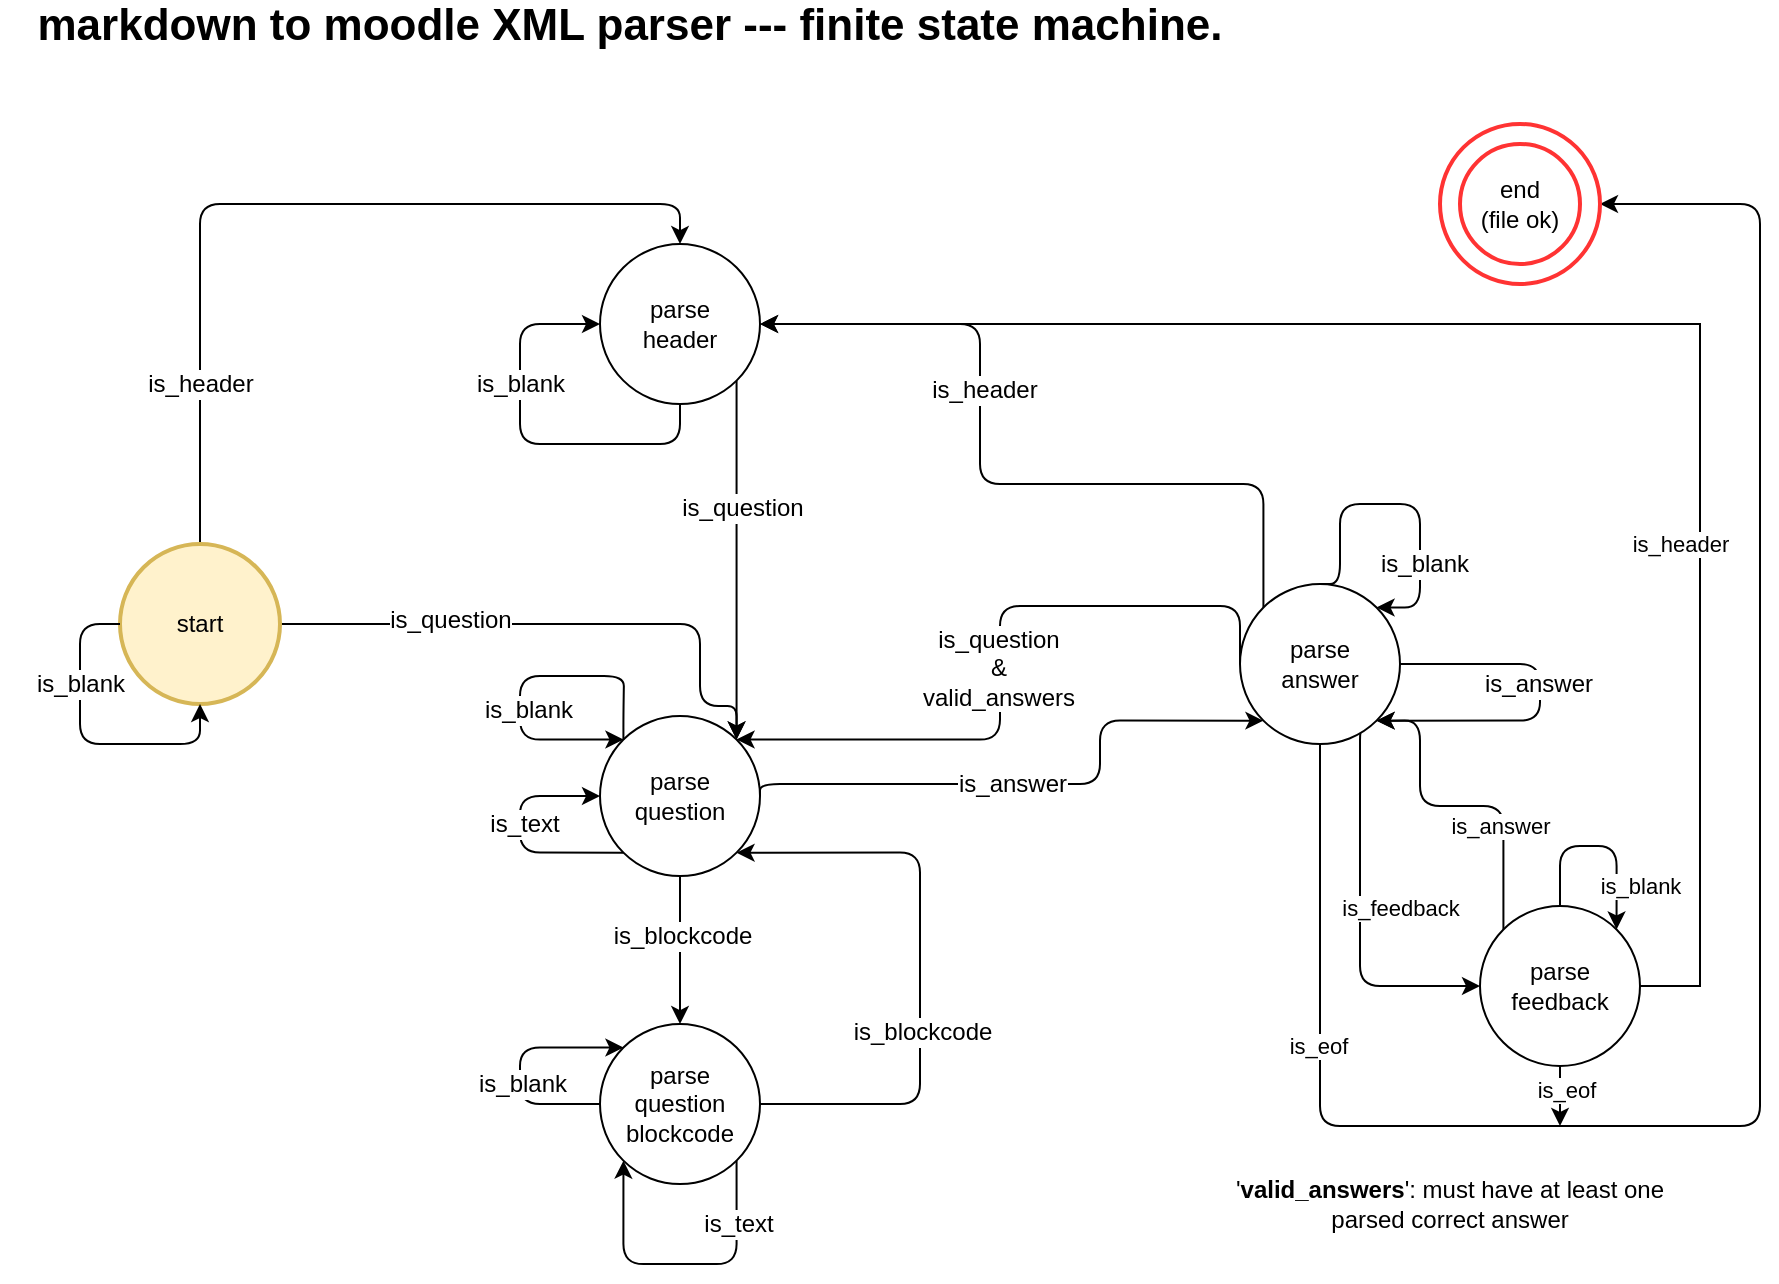 <mxfile version="24.6.4" type="device">
  <diagram id="XR1lH8nCyg4x2YKrJ-hA" name="Page-1">
    <mxGraphModel dx="1114" dy="1027" grid="1" gridSize="10" guides="1" tooltips="1" connect="1" arrows="1" fold="1" page="1" pageScale="1" pageWidth="1169" pageHeight="827" math="0" shadow="0">
      <root>
        <mxCell id="0" />
        <mxCell id="1" parent="0" />
        <mxCell id="vGG7Id63MNNrB19J326s-6" style="edgeStyle=orthogonalEdgeStyle;orthogonalLoop=1;jettySize=auto;html=1;exitX=0.5;exitY=0;exitDx=0;exitDy=0;entryX=0.5;entryY=0;entryDx=0;entryDy=0;rounded=1;" parent="1" source="vGG7Id63MNNrB19J326s-1" target="vGG7Id63MNNrB19J326s-5" edge="1">
          <mxGeometry relative="1" as="geometry" />
        </mxCell>
        <mxCell id="vGG7Id63MNNrB19J326s-7" value="is_header&lt;br&gt;" style="text;html=1;align=center;verticalAlign=middle;resizable=0;points=[];labelBackgroundColor=#ffffff;" parent="vGG7Id63MNNrB19J326s-6" vertex="1" connectable="0">
          <mxGeometry x="0.12" y="-3" relative="1" as="geometry">
            <mxPoint x="-71" y="87" as="offset" />
          </mxGeometry>
        </mxCell>
        <mxCell id="vGG7Id63MNNrB19J326s-49" style="edgeStyle=orthogonalEdgeStyle;rounded=1;orthogonalLoop=1;jettySize=auto;html=1;exitX=1;exitY=0.5;exitDx=0;exitDy=0;entryX=1;entryY=0;entryDx=0;entryDy=0;" parent="1" source="vGG7Id63MNNrB19J326s-1" target="vGG7Id63MNNrB19J326s-9" edge="1">
          <mxGeometry relative="1" as="geometry">
            <Array as="points">
              <mxPoint x="430" y="379" />
              <mxPoint x="430" y="420" />
              <mxPoint x="448" y="420" />
            </Array>
          </mxGeometry>
        </mxCell>
        <mxCell id="vGG7Id63MNNrB19J326s-50" value="is_question" style="text;html=1;align=center;verticalAlign=middle;resizable=0;points=[];labelBackgroundColor=#ffffff;" parent="vGG7Id63MNNrB19J326s-49" vertex="1" connectable="0">
          <mxGeometry x="-0.408" y="2" relative="1" as="geometry">
            <mxPoint as="offset" />
          </mxGeometry>
        </mxCell>
        <mxCell id="vGG7Id63MNNrB19J326s-1" value="start" style="ellipse;whiteSpace=wrap;html=1;aspect=fixed;strokeWidth=2;fillColor=#fff2cc;strokeColor=#d6b656;" parent="1" vertex="1">
          <mxGeometry x="140" y="339.04" width="80" height="80" as="geometry" />
        </mxCell>
        <mxCell id="vGG7Id63MNNrB19J326s-4" style="edgeStyle=orthogonalEdgeStyle;rounded=1;orthogonalLoop=1;jettySize=auto;html=1;exitX=0;exitY=0.5;exitDx=0;exitDy=0;" parent="1" source="vGG7Id63MNNrB19J326s-1" target="vGG7Id63MNNrB19J326s-1" edge="1">
          <mxGeometry relative="1" as="geometry" />
        </mxCell>
        <mxCell id="vGG7Id63MNNrB19J326s-8" value="is_blank" style="text;html=1;align=center;verticalAlign=middle;resizable=0;points=[];labelBackgroundColor=#ffffff;" parent="vGG7Id63MNNrB19J326s-4" vertex="1" connectable="0">
          <mxGeometry x="0.1" y="5" relative="1" as="geometry">
            <mxPoint x="-8" y="-25" as="offset" />
          </mxGeometry>
        </mxCell>
        <mxCell id="vGG7Id63MNNrB19J326s-10" style="edgeStyle=orthogonalEdgeStyle;rounded=1;orthogonalLoop=1;jettySize=auto;html=1;exitX=0.5;exitY=1;exitDx=0;exitDy=0;entryX=0;entryY=0.5;entryDx=0;entryDy=0;" parent="1" source="vGG7Id63MNNrB19J326s-5" target="vGG7Id63MNNrB19J326s-5" edge="1">
          <mxGeometry relative="1" as="geometry">
            <mxPoint x="370" y="229.04" as="targetPoint" />
            <Array as="points">
              <mxPoint x="420" y="289.04" />
              <mxPoint x="340" y="289.04" />
              <mxPoint x="340" y="229.04" />
            </Array>
          </mxGeometry>
        </mxCell>
        <mxCell id="vGG7Id63MNNrB19J326s-11" value="is_blank" style="text;html=1;align=center;verticalAlign=middle;resizable=0;points=[];labelBackgroundColor=#ffffff;" parent="vGG7Id63MNNrB19J326s-10" vertex="1" connectable="0">
          <mxGeometry x="-0.04" y="-1" relative="1" as="geometry">
            <mxPoint x="-4" y="-29" as="offset" />
          </mxGeometry>
        </mxCell>
        <mxCell id="vGG7Id63MNNrB19J326s-12" style="edgeStyle=orthogonalEdgeStyle;rounded=1;orthogonalLoop=1;jettySize=auto;html=1;exitX=1;exitY=1;exitDx=0;exitDy=0;entryX=1;entryY=0;entryDx=0;entryDy=0;" parent="1" source="vGG7Id63MNNrB19J326s-5" target="vGG7Id63MNNrB19J326s-9" edge="1">
          <mxGeometry relative="1" as="geometry" />
        </mxCell>
        <mxCell id="vGG7Id63MNNrB19J326s-13" value="is_question" style="text;html=1;align=center;verticalAlign=middle;resizable=0;points=[];labelBackgroundColor=#ffffff;" parent="vGG7Id63MNNrB19J326s-12" vertex="1" connectable="0">
          <mxGeometry x="0.15" y="2" relative="1" as="geometry">
            <mxPoint y="-40" as="offset" />
          </mxGeometry>
        </mxCell>
        <mxCell id="vGG7Id63MNNrB19J326s-5" value="parse&lt;br&gt;header" style="ellipse;whiteSpace=wrap;html=1;aspect=fixed;" parent="1" vertex="1">
          <mxGeometry x="380" y="189.04" width="80" height="80" as="geometry" />
        </mxCell>
        <mxCell id="vGG7Id63MNNrB19J326s-20" style="edgeStyle=orthogonalEdgeStyle;rounded=1;orthogonalLoop=1;jettySize=auto;html=1;exitX=0.5;exitY=1;exitDx=0;exitDy=0;entryX=0.5;entryY=0;entryDx=0;entryDy=0;" parent="1" source="vGG7Id63MNNrB19J326s-9" target="vGG7Id63MNNrB19J326s-19" edge="1">
          <mxGeometry relative="1" as="geometry" />
        </mxCell>
        <mxCell id="vGG7Id63MNNrB19J326s-21" value="is_blockcode" style="text;html=1;align=center;verticalAlign=middle;resizable=0;points=[];labelBackgroundColor=#ffffff;" parent="vGG7Id63MNNrB19J326s-20" vertex="1" connectable="0">
          <mxGeometry x="-0.207" y="1" relative="1" as="geometry">
            <mxPoint as="offset" />
          </mxGeometry>
        </mxCell>
        <mxCell id="vGG7Id63MNNrB19J326s-29" style="edgeStyle=orthogonalEdgeStyle;rounded=1;orthogonalLoop=1;jettySize=auto;html=1;exitX=1;exitY=0.5;exitDx=0;exitDy=0;entryX=0;entryY=1;entryDx=0;entryDy=0;" parent="1" source="vGG7Id63MNNrB19J326s-9" target="vGG7Id63MNNrB19J326s-28" edge="1">
          <mxGeometry relative="1" as="geometry">
            <Array as="points">
              <mxPoint x="460" y="459" />
              <mxPoint x="630" y="459" />
              <mxPoint x="630" y="427" />
            </Array>
          </mxGeometry>
        </mxCell>
        <mxCell id="vGG7Id63MNNrB19J326s-30" value="is_answer" style="text;html=1;align=center;verticalAlign=middle;resizable=0;points=[];labelBackgroundColor=#ffffff;" parent="vGG7Id63MNNrB19J326s-29" vertex="1" connectable="0">
          <mxGeometry x="-0.399" y="33" relative="1" as="geometry">
            <mxPoint x="44.33" y="33" as="offset" />
          </mxGeometry>
        </mxCell>
        <mxCell id="vGG7Id63MNNrB19J326s-9" value="parse&lt;br&gt;question" style="ellipse;whiteSpace=wrap;html=1;aspect=fixed;" parent="1" vertex="1">
          <mxGeometry x="380" y="425.04" width="80" height="80" as="geometry" />
        </mxCell>
        <mxCell id="vGG7Id63MNNrB19J326s-14" style="edgeStyle=orthogonalEdgeStyle;rounded=1;orthogonalLoop=1;jettySize=auto;html=1;exitX=0;exitY=0;exitDx=0;exitDy=0;entryX=0;entryY=0;entryDx=0;entryDy=0;" parent="1" source="vGG7Id63MNNrB19J326s-9" target="vGG7Id63MNNrB19J326s-9" edge="1">
          <mxGeometry relative="1" as="geometry">
            <Array as="points">
              <mxPoint x="392" y="425" />
              <mxPoint x="392" y="425" />
              <mxPoint x="392" y="405" />
              <mxPoint x="340" y="405" />
              <mxPoint x="340" y="437" />
            </Array>
          </mxGeometry>
        </mxCell>
        <mxCell id="vGG7Id63MNNrB19J326s-15" value="is_blank" style="text;html=1;align=center;verticalAlign=middle;resizable=0;points=[];labelBackgroundColor=#ffffff;" parent="vGG7Id63MNNrB19J326s-14" vertex="1" connectable="0">
          <mxGeometry x="0.42" y="-1" relative="1" as="geometry">
            <mxPoint y="-16" as="offset" />
          </mxGeometry>
        </mxCell>
        <mxCell id="vGG7Id63MNNrB19J326s-17" style="edgeStyle=orthogonalEdgeStyle;rounded=1;orthogonalLoop=1;jettySize=auto;html=1;exitX=0;exitY=1;exitDx=0;exitDy=0;entryX=0;entryY=0.5;entryDx=0;entryDy=0;" parent="1" source="vGG7Id63MNNrB19J326s-9" target="vGG7Id63MNNrB19J326s-9" edge="1">
          <mxGeometry relative="1" as="geometry">
            <Array as="points">
              <mxPoint x="340" y="493.04" />
              <mxPoint x="340" y="465.04" />
            </Array>
          </mxGeometry>
        </mxCell>
        <mxCell id="vGG7Id63MNNrB19J326s-18" value="is_text" style="text;html=1;align=center;verticalAlign=middle;resizable=0;points=[];labelBackgroundColor=#ffffff;" parent="vGG7Id63MNNrB19J326s-17" vertex="1" connectable="0">
          <mxGeometry x="-0.166" y="-5" relative="1" as="geometry">
            <mxPoint y="-9.3" as="offset" />
          </mxGeometry>
        </mxCell>
        <mxCell id="vGG7Id63MNNrB19J326s-22" style="edgeStyle=orthogonalEdgeStyle;rounded=1;orthogonalLoop=1;jettySize=auto;html=1;exitX=1;exitY=0.5;exitDx=0;exitDy=0;entryX=1;entryY=1;entryDx=0;entryDy=0;" parent="1" source="vGG7Id63MNNrB19J326s-19" target="vGG7Id63MNNrB19J326s-9" edge="1">
          <mxGeometry relative="1" as="geometry">
            <Array as="points">
              <mxPoint x="540" y="619.04" />
              <mxPoint x="540" y="493.04" />
            </Array>
          </mxGeometry>
        </mxCell>
        <mxCell id="vGG7Id63MNNrB19J326s-23" value="is_blockcode" style="text;html=1;align=center;verticalAlign=middle;resizable=0;points=[];labelBackgroundColor=#ffffff;" parent="vGG7Id63MNNrB19J326s-22" vertex="1" connectable="0">
          <mxGeometry x="-0.462" y="36" relative="1" as="geometry">
            <mxPoint x="37" y="-36" as="offset" />
          </mxGeometry>
        </mxCell>
        <mxCell id="vGG7Id63MNNrB19J326s-19" value="parse&lt;br&gt;question&lt;br&gt;blockcode" style="ellipse;whiteSpace=wrap;html=1;aspect=fixed;strokeWidth=1;" parent="1" vertex="1">
          <mxGeometry x="380" y="579.04" width="80" height="80" as="geometry" />
        </mxCell>
        <mxCell id="vGG7Id63MNNrB19J326s-24" style="edgeStyle=orthogonalEdgeStyle;rounded=1;orthogonalLoop=1;jettySize=auto;html=1;exitX=0;exitY=0.5;exitDx=0;exitDy=0;entryX=0;entryY=0;entryDx=0;entryDy=0;" parent="1" source="vGG7Id63MNNrB19J326s-19" target="vGG7Id63MNNrB19J326s-19" edge="1">
          <mxGeometry relative="1" as="geometry">
            <Array as="points">
              <mxPoint x="340" y="619.04" />
              <mxPoint x="340" y="591.04" />
            </Array>
          </mxGeometry>
        </mxCell>
        <mxCell id="vGG7Id63MNNrB19J326s-25" value="is_blank" style="text;html=1;align=center;verticalAlign=middle;resizable=0;points=[];labelBackgroundColor=#ffffff;" parent="vGG7Id63MNNrB19J326s-24" vertex="1" connectable="0">
          <mxGeometry x="-0.344" y="-7" relative="1" as="geometry">
            <mxPoint y="-3" as="offset" />
          </mxGeometry>
        </mxCell>
        <mxCell id="vGG7Id63MNNrB19J326s-26" style="edgeStyle=orthogonalEdgeStyle;rounded=1;orthogonalLoop=1;jettySize=auto;html=1;exitX=1;exitY=1;exitDx=0;exitDy=0;entryX=0;entryY=1;entryDx=0;entryDy=0;" parent="1" source="vGG7Id63MNNrB19J326s-19" target="vGG7Id63MNNrB19J326s-19" edge="1">
          <mxGeometry relative="1" as="geometry">
            <Array as="points">
              <mxPoint x="448" y="699.04" />
              <mxPoint x="392" y="699.04" />
            </Array>
          </mxGeometry>
        </mxCell>
        <mxCell id="vGG7Id63MNNrB19J326s-27" value="is_text" style="text;html=1;align=center;verticalAlign=middle;resizable=0;points=[];labelBackgroundColor=#ffffff;" parent="vGG7Id63MNNrB19J326s-26" vertex="1" connectable="0">
          <mxGeometry x="-0.548" relative="1" as="geometry">
            <mxPoint y="-4.15" as="offset" />
          </mxGeometry>
        </mxCell>
        <mxCell id="vGG7Id63MNNrB19J326s-35" style="edgeStyle=orthogonalEdgeStyle;rounded=1;orthogonalLoop=1;jettySize=auto;html=1;exitX=0;exitY=0.5;exitDx=0;exitDy=0;entryX=1;entryY=0;entryDx=0;entryDy=0;" parent="1" source="vGG7Id63MNNrB19J326s-28" target="vGG7Id63MNNrB19J326s-9" edge="1">
          <mxGeometry relative="1" as="geometry">
            <mxPoint x="450" y="429.04" as="targetPoint" />
            <Array as="points">
              <mxPoint x="700" y="370" />
              <mxPoint x="580" y="370" />
              <mxPoint x="580" y="437" />
            </Array>
          </mxGeometry>
        </mxCell>
        <mxCell id="vGG7Id63MNNrB19J326s-36" value="is_question&lt;br&gt;&amp;amp;&lt;br&gt;valid_answers" style="text;html=1;align=center;verticalAlign=middle;resizable=0;points=[];labelBackgroundColor=#ffffff;" parent="vGG7Id63MNNrB19J326s-35" vertex="1" connectable="0">
          <mxGeometry x="0.022" y="-1" relative="1" as="geometry">
            <mxPoint y="2.5" as="offset" />
          </mxGeometry>
        </mxCell>
        <mxCell id="vGG7Id63MNNrB19J326s-37" style="edgeStyle=orthogonalEdgeStyle;rounded=1;orthogonalLoop=1;jettySize=auto;html=1;exitX=0;exitY=0;exitDx=0;exitDy=0;entryX=1;entryY=0.5;entryDx=0;entryDy=0;" parent="1" source="vGG7Id63MNNrB19J326s-28" target="vGG7Id63MNNrB19J326s-5" edge="1">
          <mxGeometry relative="1" as="geometry">
            <Array as="points">
              <mxPoint x="712" y="309" />
              <mxPoint x="570" y="309" />
              <mxPoint x="570" y="229" />
            </Array>
          </mxGeometry>
        </mxCell>
        <mxCell id="vGG7Id63MNNrB19J326s-38" value="is_header" style="text;html=1;align=center;verticalAlign=middle;resizable=0;points=[];labelBackgroundColor=#ffffff;" parent="vGG7Id63MNNrB19J326s-37" vertex="1" connectable="0">
          <mxGeometry x="0.275" y="-2" relative="1" as="geometry">
            <mxPoint as="offset" />
          </mxGeometry>
        </mxCell>
        <mxCell id="vGG7Id63MNNrB19J326s-44" style="edgeStyle=orthogonalEdgeStyle;rounded=1;orthogonalLoop=1;jettySize=auto;html=1;exitX=0.5;exitY=1;exitDx=0;exitDy=0;entryX=1;entryY=0.5;entryDx=0;entryDy=0;" parent="1" source="vGG7Id63MNNrB19J326s-28" target="vGG7Id63MNNrB19J326s-40" edge="1">
          <mxGeometry relative="1" as="geometry">
            <Array as="points">
              <mxPoint x="740" y="630" />
              <mxPoint x="960" y="630" />
              <mxPoint x="960" y="169" />
            </Array>
          </mxGeometry>
        </mxCell>
        <mxCell id="8uzY_DOTkqGpWh7Y7VkW-12" value="is_eof" style="edgeLabel;html=1;align=center;verticalAlign=middle;resizable=0;points=[];" vertex="1" connectable="0" parent="vGG7Id63MNNrB19J326s-44">
          <mxGeometry x="-0.684" y="-1" relative="1" as="geometry">
            <mxPoint as="offset" />
          </mxGeometry>
        </mxCell>
        <mxCell id="8uzY_DOTkqGpWh7Y7VkW-5" style="edgeStyle=orthogonalEdgeStyle;rounded=1;orthogonalLoop=1;jettySize=auto;html=1;exitX=1;exitY=1;exitDx=0;exitDy=0;entryX=0;entryY=0.5;entryDx=0;entryDy=0;curved=0;" edge="1" parent="1" source="vGG7Id63MNNrB19J326s-28" target="8uzY_DOTkqGpWh7Y7VkW-1">
          <mxGeometry relative="1" as="geometry">
            <Array as="points">
              <mxPoint x="760" y="427" />
              <mxPoint x="760" y="560" />
            </Array>
          </mxGeometry>
        </mxCell>
        <mxCell id="8uzY_DOTkqGpWh7Y7VkW-6" value="is_feedback" style="edgeLabel;html=1;align=center;verticalAlign=middle;resizable=0;points=[];" vertex="1" connectable="0" parent="8uzY_DOTkqGpWh7Y7VkW-5">
          <mxGeometry x="-0.021" y="1" relative="1" as="geometry">
            <mxPoint x="19" y="3" as="offset" />
          </mxGeometry>
        </mxCell>
        <mxCell id="vGG7Id63MNNrB19J326s-28" value="parse&lt;br&gt;answer" style="ellipse;whiteSpace=wrap;html=1;aspect=fixed;strokeWidth=1;" parent="1" vertex="1">
          <mxGeometry x="700" y="359.04" width="80" height="80" as="geometry" />
        </mxCell>
        <mxCell id="vGG7Id63MNNrB19J326s-31" style="edgeStyle=orthogonalEdgeStyle;rounded=1;orthogonalLoop=1;jettySize=auto;html=1;exitX=0.5;exitY=0;exitDx=0;exitDy=0;entryX=1;entryY=0;entryDx=0;entryDy=0;" parent="1" source="vGG7Id63MNNrB19J326s-28" target="vGG7Id63MNNrB19J326s-28" edge="1">
          <mxGeometry relative="1" as="geometry">
            <Array as="points">
              <mxPoint x="750" y="359" />
              <mxPoint x="750" y="319" />
              <mxPoint x="790" y="319" />
              <mxPoint x="790" y="371" />
            </Array>
          </mxGeometry>
        </mxCell>
        <mxCell id="vGG7Id63MNNrB19J326s-32" value="is_blank" style="text;html=1;align=center;verticalAlign=middle;resizable=0;points=[];labelBackgroundColor=#ffffff;" parent="vGG7Id63MNNrB19J326s-31" vertex="1" connectable="0">
          <mxGeometry x="0.479" y="-1" relative="1" as="geometry">
            <mxPoint x="2.69" y="-0.83" as="offset" />
          </mxGeometry>
        </mxCell>
        <mxCell id="vGG7Id63MNNrB19J326s-33" style="edgeStyle=orthogonalEdgeStyle;rounded=1;orthogonalLoop=1;jettySize=auto;html=1;exitX=1;exitY=0.5;exitDx=0;exitDy=0;entryX=1;entryY=1;entryDx=0;entryDy=0;" parent="1" source="vGG7Id63MNNrB19J326s-28" target="vGG7Id63MNNrB19J326s-28" edge="1">
          <mxGeometry relative="1" as="geometry">
            <Array as="points">
              <mxPoint x="850" y="399.04" />
              <mxPoint x="850" y="427.04" />
            </Array>
          </mxGeometry>
        </mxCell>
        <mxCell id="vGG7Id63MNNrB19J326s-34" value="is_answer" style="text;html=1;align=center;verticalAlign=middle;resizable=0;points=[];labelBackgroundColor=#ffffff;" parent="vGG7Id63MNNrB19J326s-33" vertex="1" connectable="0">
          <mxGeometry x="0.022" y="-1" relative="1" as="geometry">
            <mxPoint y="-12" as="offset" />
          </mxGeometry>
        </mxCell>
        <mxCell id="vGG7Id63MNNrB19J326s-39" value="&lt;font style=&quot;font-size: 22px&quot;&gt;&lt;b&gt;markdown to moodle XML parser --- finite state machine.&lt;/b&gt;&lt;/font&gt;" style="text;html=1;strokeColor=none;fillColor=none;align=center;verticalAlign=middle;whiteSpace=wrap;rounded=0;" parent="1" vertex="1">
          <mxGeometry x="80" y="70" width="630" height="20" as="geometry" />
        </mxCell>
        <mxCell id="vGG7Id63MNNrB19J326s-43" value="" style="group" parent="1" vertex="1" connectable="0">
          <mxGeometry x="800" y="129" width="80" height="80" as="geometry" />
        </mxCell>
        <mxCell id="vGG7Id63MNNrB19J326s-40" value="" style="ellipse;whiteSpace=wrap;html=1;aspect=fixed;strokeWidth=2;strokeColor=#FF3333;" parent="vGG7Id63MNNrB19J326s-43" vertex="1">
          <mxGeometry width="80" height="80" as="geometry" />
        </mxCell>
        <mxCell id="vGG7Id63MNNrB19J326s-41" value="end&lt;br&gt;(file ok)" style="ellipse;whiteSpace=wrap;html=1;aspect=fixed;strokeWidth=2;strokeColor=#FF3333;" parent="vGG7Id63MNNrB19J326s-43" vertex="1">
          <mxGeometry x="10" y="10" width="60" height="60" as="geometry" />
        </mxCell>
        <mxCell id="15kYcgmVXcvZIpBW32Kg-1" value="&#39;&lt;b&gt;valid_answers&lt;/b&gt;&#39;: must have at least one&lt;br&gt;parsed correct answer" style="text;html=1;strokeColor=none;fillColor=none;align=center;verticalAlign=middle;whiteSpace=wrap;rounded=0;" parent="1" vertex="1">
          <mxGeometry x="690" y="659.04" width="230" height="20" as="geometry" />
        </mxCell>
        <mxCell id="8uzY_DOTkqGpWh7Y7VkW-7" style="edgeStyle=orthogonalEdgeStyle;rounded=1;orthogonalLoop=1;jettySize=auto;html=1;exitX=0;exitY=0;exitDx=0;exitDy=0;entryX=1;entryY=1;entryDx=0;entryDy=0;curved=0;" edge="1" parent="1" source="8uzY_DOTkqGpWh7Y7VkW-1" target="vGG7Id63MNNrB19J326s-28">
          <mxGeometry relative="1" as="geometry">
            <Array as="points">
              <mxPoint x="832" y="470" />
              <mxPoint x="790" y="470" />
              <mxPoint x="790" y="427" />
            </Array>
          </mxGeometry>
        </mxCell>
        <mxCell id="8uzY_DOTkqGpWh7Y7VkW-8" value="is_answer" style="edgeLabel;html=1;align=center;verticalAlign=middle;resizable=0;points=[];" vertex="1" connectable="0" parent="8uzY_DOTkqGpWh7Y7VkW-7">
          <mxGeometry x="-0.066" y="2" relative="1" as="geometry">
            <mxPoint x="15" y="8" as="offset" />
          </mxGeometry>
        </mxCell>
        <mxCell id="8uzY_DOTkqGpWh7Y7VkW-9" style="edgeStyle=orthogonalEdgeStyle;rounded=0;orthogonalLoop=1;jettySize=auto;html=1;exitX=0.5;exitY=1;exitDx=0;exitDy=0;" edge="1" parent="1" source="8uzY_DOTkqGpWh7Y7VkW-1">
          <mxGeometry relative="1" as="geometry">
            <mxPoint x="860" y="630" as="targetPoint" />
          </mxGeometry>
        </mxCell>
        <mxCell id="8uzY_DOTkqGpWh7Y7VkW-11" value="is_eof" style="edgeLabel;html=1;align=center;verticalAlign=middle;resizable=0;points=[];" vertex="1" connectable="0" parent="8uzY_DOTkqGpWh7Y7VkW-9">
          <mxGeometry x="-0.2" y="3" relative="1" as="geometry">
            <mxPoint as="offset" />
          </mxGeometry>
        </mxCell>
        <mxCell id="8uzY_DOTkqGpWh7Y7VkW-14" style="edgeStyle=orthogonalEdgeStyle;rounded=0;orthogonalLoop=1;jettySize=auto;html=1;exitX=1;exitY=0.5;exitDx=0;exitDy=0;entryX=1;entryY=0.5;entryDx=0;entryDy=0;" edge="1" parent="1" source="8uzY_DOTkqGpWh7Y7VkW-1" target="vGG7Id63MNNrB19J326s-5">
          <mxGeometry relative="1" as="geometry">
            <Array as="points">
              <mxPoint x="930" y="560" />
              <mxPoint x="930" y="229" />
            </Array>
          </mxGeometry>
        </mxCell>
        <mxCell id="8uzY_DOTkqGpWh7Y7VkW-15" value="is_header" style="edgeLabel;html=1;align=center;verticalAlign=middle;resizable=0;points=[];" vertex="1" connectable="0" parent="8uzY_DOTkqGpWh7Y7VkW-14">
          <mxGeometry x="0.268" y="1" relative="1" as="geometry">
            <mxPoint x="156" y="109" as="offset" />
          </mxGeometry>
        </mxCell>
        <mxCell id="8uzY_DOTkqGpWh7Y7VkW-1" value="parse&lt;br&gt;feedback" style="ellipse;whiteSpace=wrap;html=1;aspect=fixed;strokeWidth=1;" vertex="1" parent="1">
          <mxGeometry x="820" y="520" width="80" height="80" as="geometry" />
        </mxCell>
        <mxCell id="8uzY_DOTkqGpWh7Y7VkW-2" style="edgeStyle=orthogonalEdgeStyle;rounded=1;orthogonalLoop=1;jettySize=auto;html=1;exitX=0.5;exitY=0;exitDx=0;exitDy=0;entryX=1;entryY=0;entryDx=0;entryDy=0;curved=0;" edge="1" parent="1" source="8uzY_DOTkqGpWh7Y7VkW-1" target="8uzY_DOTkqGpWh7Y7VkW-1">
          <mxGeometry relative="1" as="geometry">
            <Array as="points">
              <mxPoint x="860" y="490" />
              <mxPoint x="888" y="490" />
            </Array>
          </mxGeometry>
        </mxCell>
        <mxCell id="8uzY_DOTkqGpWh7Y7VkW-3" value="is_blank" style="edgeLabel;html=1;align=center;verticalAlign=middle;resizable=0;points=[];" vertex="1" connectable="0" parent="8uzY_DOTkqGpWh7Y7VkW-2">
          <mxGeometry x="-0.06" y="-3" relative="1" as="geometry">
            <mxPoint x="23" y="17" as="offset" />
          </mxGeometry>
        </mxCell>
      </root>
    </mxGraphModel>
  </diagram>
</mxfile>
